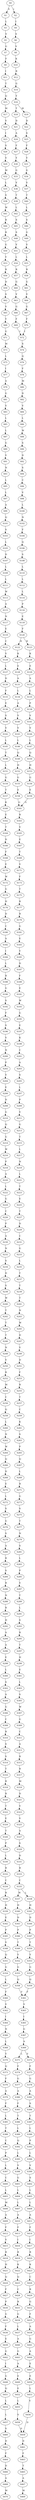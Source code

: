 strict digraph  {
	S0 -> S1 [ label = V ];
	S0 -> S2 [ label = I ];
	S1 -> S3 [ label = L ];
	S2 -> S4 [ label = I ];
	S3 -> S5 [ label = V ];
	S4 -> S6 [ label = S ];
	S5 -> S7 [ label = G ];
	S6 -> S8 [ label = V ];
	S7 -> S9 [ label = F ];
	S8 -> S10 [ label = K ];
	S9 -> S11 [ label = I ];
	S10 -> S12 [ label = R ];
	S11 -> S13 [ label = T ];
	S12 -> S14 [ label = G ];
	S13 -> S15 [ label = Q ];
	S14 -> S16 [ label = Y ];
	S15 -> S17 [ label = M ];
	S16 -> S18 [ label = T ];
	S16 -> S19 [ label = M ];
	S17 -> S20 [ label = V ];
	S18 -> S21 [ label = D ];
	S19 -> S22 [ label = D ];
	S20 -> S23 [ label = I ];
	S21 -> S24 [ label = A ];
	S22 -> S25 [ label = S ];
	S23 -> S26 [ label = S ];
	S24 -> S27 [ label = F ];
	S25 -> S28 [ label = F ];
	S26 -> S29 [ label = V ];
	S27 -> S30 [ label = Y ];
	S28 -> S31 [ label = Y ];
	S29 -> S32 [ label = M ];
	S30 -> S33 [ label = G ];
	S31 -> S34 [ label = G ];
	S32 -> S35 [ label = L ];
	S33 -> S36 [ label = V ];
	S34 -> S37 [ label = V ];
	S35 -> S38 [ label = S ];
	S36 -> S39 [ label = T ];
	S37 -> S40 [ label = T ];
	S38 -> S41 [ label = W ];
	S39 -> S42 [ label = L ];
	S40 -> S43 [ label = L ];
	S41 -> S44 [ label = R ];
	S42 -> S45 [ label = S ];
	S43 -> S46 [ label = S ];
	S44 -> S47 [ label = R ];
	S45 -> S48 [ label = S ];
	S46 -> S49 [ label = G ];
	S47 -> S50 [ label = G ];
	S48 -> S51 [ label = V ];
	S49 -> S52 [ label = V ];
	S50 -> S53 [ label = Y ];
	S51 -> S54 [ label = L ];
	S52 -> S55 [ label = L ];
	S53 -> S56 [ label = R ];
	S54 -> S57 [ label = R ];
	S55 -> S58 [ label = R ];
	S56 -> S59 [ label = D ];
	S57 -> S60 [ label = G ];
	S58 -> S61 [ label = G ];
	S59 -> S62 [ label = S ];
	S60 -> S63 [ label = V ];
	S61 -> S64 [ label = V ];
	S62 -> S65 [ label = V ];
	S63 -> S66 [ label = G ];
	S64 -> S67 [ label = G ];
	S65 -> S68 [ label = Y ];
	S66 -> S69 [ label = F ];
	S67 -> S70 [ label = F ];
	S68 -> S71 [ label = G ];
	S69 -> S72 [ label = I ];
	S70 -> S72 [ label = I ];
	S71 -> S73 [ label = M ];
	S72 -> S74 [ label = S ];
	S73 -> S75 [ label = L ];
	S74 -> S76 [ label = Q ];
	S75 -> S77 [ label = I ];
	S76 -> S78 [ label = F ];
	S77 -> S79 [ label = A ];
	S78 -> S80 [ label = M ];
	S79 -> S81 [ label = G ];
	S80 -> S82 [ label = D ];
	S81 -> S83 [ label = V ];
	S82 -> S84 [ label = V ];
	S83 -> S85 [ label = L ];
	S84 -> S86 [ label = L ];
	S85 -> S87 [ label = L ];
	S86 -> S88 [ label = W ];
	S87 -> S89 [ label = G ];
	S88 -> S90 [ label = S ];
	S89 -> S91 [ label = V ];
	S90 -> S92 [ label = D ];
	S91 -> S93 [ label = N ];
	S92 -> S94 [ label = S ];
	S93 -> S95 [ label = L ];
	S94 -> S96 [ label = C ];
	S95 -> S97 [ label = L ];
	S96 -> S98 [ label = V ];
	S97 -> S99 [ label = A ];
	S98 -> S100 [ label = L ];
	S99 -> S101 [ label = Q ];
	S100 -> S102 [ label = N ];
	S101 -> S103 [ label = S ];
	S102 -> S104 [ label = F ];
	S103 -> S105 [ label = L ];
	S104 -> S106 [ label = Q ];
	S105 -> S107 [ label = D ];
	S106 -> S108 [ label = S ];
	S107 -> S109 [ label = L ];
	S108 -> S110 [ label = L ];
	S109 -> S111 [ label = L ];
	S110 -> S112 [ label = L ];
	S111 -> S113 [ label = W ];
	S112 -> S114 [ label = L ];
	S113 -> S115 [ label = A ];
	S114 -> S116 [ label = P ];
	S115 -> S117 [ label = N ];
	S116 -> S118 [ label = E ];
	S117 -> S119 [ label = E ];
	S118 -> S120 [ label = F ];
	S119 -> S121 [ label = C ];
	S120 -> S122 [ label = H ];
	S120 -> S123 [ label = R ];
	S121 -> S124 [ label = V ];
	S122 -> S125 [ label = K ];
	S123 -> S126 [ label = K ];
	S124 -> S127 [ label = L ];
	S125 -> S128 [ label = E ];
	S126 -> S129 [ label = E ];
	S127 -> S130 [ label = D ];
	S128 -> S131 [ label = A ];
	S129 -> S132 [ label = A ];
	S130 -> S133 [ label = F ];
	S131 -> S134 [ label = L ];
	S132 -> S135 [ label = L ];
	S133 -> S136 [ label = E ];
	S134 -> S137 [ label = A ];
	S135 -> S138 [ label = P ];
	S136 -> S139 [ label = S ];
	S137 -> S140 [ label = V ];
	S138 -> S141 [ label = V ];
	S139 -> S142 [ label = V ];
	S140 -> S143 [ label = V ];
	S141 -> S144 [ label = V ];
	S142 -> S145 [ label = L ];
	S143 -> S146 [ label = L ];
	S144 -> S147 [ label = L ];
	S145 -> S148 [ label = T ];
	S146 -> S149 [ label = Q ];
	S147 -> S150 [ label = Q ];
	S148 -> S151 [ label = L ];
	S149 -> S152 [ label = H ];
	S150 -> S153 [ label = H ];
	S151 -> S154 [ label = G ];
	S152 -> S155 [ label = G ];
	S153 -> S156 [ label = G ];
	S154 -> S157 [ label = T ];
	S155 -> S158 [ label = E ];
	S156 -> S159 [ label = E ];
	S157 -> S160 [ label = K ];
	S158 -> S161 [ label = G ];
	S159 -> S161 [ label = G ];
	S160 -> S162 [ label = E ];
	S161 -> S163 [ label = R ];
	S162 -> S164 [ label = T ];
	S163 -> S165 [ label = V ];
	S164 -> S166 [ label = D ];
	S165 -> S167 [ label = E ];
	S166 -> S168 [ label = F ];
	S167 -> S169 [ label = T ];
	S168 -> S170 [ label = E ];
	S169 -> S171 [ label = V ];
	S170 -> S172 [ label = W ];
	S171 -> S173 [ label = F ];
	S172 -> S174 [ label = G ];
	S173 -> S175 [ label = T ];
	S174 -> S176 [ label = H ];
	S175 -> S177 [ label = R ];
	S176 -> S178 [ label = D ];
	S177 -> S179 [ label = R ];
	S178 -> S180 [ label = C ];
	S179 -> S181 [ label = G ];
	S180 -> S182 [ label = A ];
	S181 -> S183 [ label = E ];
	S182 -> S184 [ label = I ];
	S183 -> S185 [ label = Y ];
	S184 -> S186 [ label = L ];
	S185 -> S187 [ label = D ];
	S186 -> S188 [ label = R ];
	S187 -> S189 [ label = F ];
	S188 -> S190 [ label = G ];
	S189 -> S191 [ label = E ];
	S190 -> S192 [ label = S ];
	S191 -> S193 [ label = W ];
	S192 -> S194 [ label = F ];
	S193 -> S195 [ label = G ];
	S194 -> S196 [ label = S ];
	S195 -> S197 [ label = E ];
	S196 -> S198 [ label = V ];
	S197 -> S199 [ label = K ];
	S198 -> S200 [ label = N ];
	S199 -> S201 [ label = C ];
	S200 -> S202 [ label = P ];
	S201 -> S203 [ label = A ];
	S202 -> S204 [ label = V ];
	S203 -> S205 [ label = S ];
	S204 -> S206 [ label = E ];
	S205 -> S207 [ label = L ];
	S206 -> S208 [ label = D ];
	S207 -> S209 [ label = P ];
	S208 -> S210 [ label = G ];
	S209 -> S211 [ label = V ];
	S210 -> S212 [ label = Q ];
	S211 -> S213 [ label = G ];
	S212 -> S214 [ label = G ];
	S213 -> S215 [ label = T ];
	S214 -> S216 [ label = W ];
	S215 -> S217 [ label = L ];
	S216 -> S218 [ label = P ];
	S217 -> S219 [ label = N ];
	S218 -> S220 [ label = A ];
	S219 -> S221 [ label = L ];
	S220 -> S222 [ label = L ];
	S221 -> S223 [ label = T ];
	S222 -> S224 [ label = G ];
	S223 -> S225 [ label = E ];
	S224 -> S226 [ label = C ];
	S225 -> S227 [ label = T ];
	S226 -> S228 [ label = P ];
	S227 -> S229 [ label = D ];
	S228 -> S230 [ label = A ];
	S229 -> S231 [ label = C ];
	S230 -> S232 [ label = N ];
	S231 -> S233 [ label = G ];
	S232 -> S234 [ label = S ];
	S233 -> S235 [ label = L ];
	S234 -> S236 [ label = D ];
	S235 -> S237 [ label = T ];
	S236 -> S238 [ label = S ];
	S237 -> S239 [ label = T ];
	S238 -> S240 [ label = W ];
	S239 -> S241 [ label = T ];
	S240 -> S242 [ label = T ];
	S241 -> S243 [ label = N ];
	S242 -> S244 [ label = T ];
	S243 -> S245 [ label = W ];
	S244 -> S246 [ label = T ];
	S245 -> S247 [ label = D ];
	S246 -> S248 [ label = N ];
	S247 -> S249 [ label = V ];
	S248 -> S250 [ label = V ];
	S249 -> S251 [ label = D ];
	S250 -> S252 [ label = R ];
	S251 -> S253 [ label = F ];
	S252 -> S254 [ label = M ];
	S253 -> S255 [ label = R ];
	S254 -> S256 [ label = C ];
	S255 -> S257 [ label = T ];
	S256 -> S258 [ label = Q ];
	S257 -> S259 [ label = C ];
	S258 -> S260 [ label = L ];
	S259 -> S261 [ label = K ];
	S260 -> S262 [ label = N ];
	S261 -> S263 [ label = S ];
	S262 -> S264 [ label = W ];
	S263 -> S265 [ label = P ];
	S264 -> S266 [ label = Q ];
	S265 -> S267 [ label = Q ];
	S266 -> S268 [ label = D ];
	S267 -> S269 [ label = L ];
	S268 -> S270 [ label = E ];
	S269 -> S271 [ label = R ];
	S270 -> S272 [ label = L ];
	S271 -> S273 [ label = G ];
	S272 -> S274 [ label = S ];
	S273 -> S275 [ label = S ];
	S274 -> S276 [ label = G ];
	S275 -> S277 [ label = T ];
	S276 -> S278 [ label = S ];
	S277 -> S279 [ label = N ];
	S278 -> S280 [ label = A ];
	S279 -> S281 [ label = S ];
	S280 -> S282 [ label = R ];
	S281 -> S283 [ label = L ];
	S282 -> S284 [ label = S ];
	S283 -> S285 [ label = P ];
	S284 -> S286 [ label = R ];
	S285 -> S287 [ label = V ];
	S286 -> S288 [ label = N ];
	S287 -> S289 [ label = T ];
	S288 -> S290 [ label = R ];
	S289 -> S291 [ label = L ];
	S290 -> S292 [ label = H ];
	S291 -> S293 [ label = S ];
	S292 -> S294 [ label = A ];
	S293 -> S295 [ label = R ];
	S294 -> S296 [ label = A ];
	S295 -> S297 [ label = T ];
	S296 -> S298 [ label = E ];
	S297 -> S299 [ label = H ];
	S298 -> S300 [ label = L ];
	S299 -> S301 [ label = E ];
	S300 -> S302 [ label = S ];
	S301 -> S303 [ label = L ];
	S302 -> S304 [ label = A ];
	S303 -> S305 [ label = S ];
	S304 -> S306 [ label = G ];
	S305 -> S307 [ label = W ];
	S306 -> S308 [ label = C ];
	S307 -> S309 [ label = G ];
	S308 -> S310 [ label = R ];
	S309 -> S311 [ label = C ];
	S310 -> S312 [ label = S ];
	S311 -> S313 [ label = A ];
	S312 -> S314 [ label = S ];
	S313 -> S315 [ label = R ];
	S314 -> S316 [ label = T ];
	S315 -> S317 [ label = R ];
	S316 -> S318 [ label = R ];
	S317 -> S319 [ label = M ];
	S318 -> S320 [ label = R ];
	S319 -> S321 [ label = D ];
	S320 -> S322 [ label = T ];
	S321 -> S323 [ label = V ];
	S322 -> S324 [ label = E ];
	S323 -> S325 [ label = V ];
	S324 -> S326 [ label = T ];
	S325 -> S327 [ label = A ];
	S326 -> S328 [ label = P ];
	S327 -> S329 [ label = S ];
	S328 -> S330 [ label = L ];
	S329 -> S331 [ label = D ];
	S330 -> S332 [ label = R ];
	S331 -> S333 [ label = R ];
	S332 -> S334 [ label = C ];
	S333 -> S335 [ label = C ];
	S334 -> S336 [ label = R ];
	S335 -> S337 [ label = W ];
	S335 -> S338 [ label = L ];
	S336 -> S339 [ label = H ];
	S337 -> S340 [ label = H ];
	S338 -> S341 [ label = H ];
	S339 -> S342 [ label = E ];
	S340 -> S343 [ label = D ];
	S341 -> S344 [ label = D ];
	S342 -> S345 [ label = P ];
	S343 -> S346 [ label = P ];
	S344 -> S347 [ label = P ];
	S345 -> S348 [ label = V ];
	S346 -> S349 [ label = T ];
	S347 -> S350 [ label = T ];
	S348 -> S351 [ label = Q ];
	S349 -> S352 [ label = Y ];
	S350 -> S353 [ label = Y ];
	S351 -> S354 [ label = G ];
	S352 -> S355 [ label = G ];
	S353 -> S356 [ label = G ];
	S354 -> S357 [ label = L ];
	S355 -> S358 [ label = Q ];
	S356 -> S359 [ label = Q ];
	S357 -> S360 [ label = F ];
	S358 -> S361 [ label = F ];
	S359 -> S361 [ label = F ];
	S360 -> S362 [ label = V ];
	S361 -> S363 [ label = V ];
	S362 -> S364 [ label = I ];
	S363 -> S365 [ label = I ];
	S364 -> S366 [ label = N ];
	S365 -> S367 [ label = G ];
	S366 -> S368 [ label = L ];
	S367 -> S369 [ label = A ];
	S368 -> S370 [ label = Y ];
	S369 -> S371 [ label = L ];
	S369 -> S372 [ label = F ];
	S370 -> S373 [ label = Q ];
	S371 -> S374 [ label = F ];
	S372 -> S375 [ label = F ];
	S373 -> S376 [ label = F ];
	S374 -> S377 [ label = G ];
	S375 -> S378 [ label = G ];
	S376 -> S379 [ label = A ];
	S377 -> S380 [ label = A ];
	S378 -> S381 [ label = A ];
	S379 -> S382 [ label = F ];
	S380 -> S383 [ label = F ];
	S381 -> S384 [ label = S ];
	S382 -> S385 [ label = L ];
	S383 -> S386 [ label = T ];
	S384 -> S387 [ label = T ];
	S385 -> S388 [ label = T ];
	S386 -> S389 [ label = L ];
	S387 -> S390 [ label = L ];
	S388 -> S391 [ label = C ];
	S389 -> S392 [ label = Q ];
	S390 -> S393 [ label = P ];
	S391 -> S394 [ label = P ];
	S392 -> S395 [ label = L ];
	S393 -> S396 [ label = L ];
	S394 -> S397 [ label = L ];
	S395 -> S398 [ label = V ];
	S396 -> S399 [ label = V ];
	S397 -> S400 [ label = C ];
	S398 -> S401 [ label = G ];
	S399 -> S402 [ label = S ];
	S400 -> S403 [ label = L ];
	S401 -> S404 [ label = L ];
	S402 -> S405 [ label = L ];
	S403 -> S406 [ label = M ];
	S404 -> S407 [ label = L ];
	S405 -> S408 [ label = L ];
	S406 -> S409 [ label = A ];
	S407 -> S410 [ label = A ];
	S408 -> S411 [ label = A ];
	S409 -> S412 [ label = F ];
	S410 -> S413 [ label = F ];
	S411 -> S414 [ label = F ];
	S412 -> S415 [ label = V ];
	S413 -> S416 [ label = I ];
	S414 -> S417 [ label = I ];
	S415 -> S418 [ label = R ];
	S416 -> S419 [ label = R ];
	S417 -> S420 [ label = R ];
	S418 -> S421 [ label = H ];
	S419 -> S422 [ label = K ];
	S420 -> S423 [ label = K ];
	S421 -> S424 [ label = Q ];
	S422 -> S425 [ label = Q ];
	S423 -> S426 [ label = C ];
	S424 -> S427 [ label = F ];
	S425 -> S428 [ label = C ];
	S426 -> S429 [ label = R ];
	S427 -> S430 [ label = P ];
	S428 -> S431 [ label = R ];
	S429 -> S432 [ label = G ];
	S430 -> S433 [ label = G ];
	S431 -> S434 [ label = G ];
	S432 -> S435 [ label = F ];
	S433 -> S436 [ label = F ];
	S434 -> S437 [ label = L ];
	S435 -> S438 [ label = A ];
	S436 -> S439 [ label = E ];
	S437 -> S440 [ label = A ];
	S438 -> S441 [ label = G ];
	S439 -> S442 [ label = G ];
	S440 -> S443 [ label = G ];
	S441 -> S444 [ label = A ];
	S442 -> S445 [ label = I ];
	S443 -> S446 [ label = A ];
	S444 -> S447 [ label = E ];
	S445 -> S448 [ label = G ];
	S446 -> S449 [ label = E ];
	S447 -> S450 [ label = E ];
	S448 -> S451 [ label = Q ];
	S449 -> S452 [ label = E ];
	S450 -> S453 [ label = L ];
	S451 -> S454 [ label = L ];
	S452 -> S455 [ label = L ];
	S453 -> S456 [ label = V ];
	S454 -> S457 [ label = L ];
	S455 -> S458 [ label = V ];
	S456 -> S459 [ label = D ];
	S457 -> S460 [ label = S ];
	S458 -> S459 [ label = D ];
	S459 -> S461 [ label = D ];
	S460 -> S462 [ label = D ];
	S461 -> S463 [ label = F ];
	S462 -> S464 [ label = F ];
	S463 -> S465 [ label = T ];
	S464 -> S466 [ label = D ];
	S465 -> S467 [ label = A ];
	S466 -> S468 [ label = A ];
	S467 -> S469 [ label = M ];
	S468 -> S470 [ label = M ];
}

